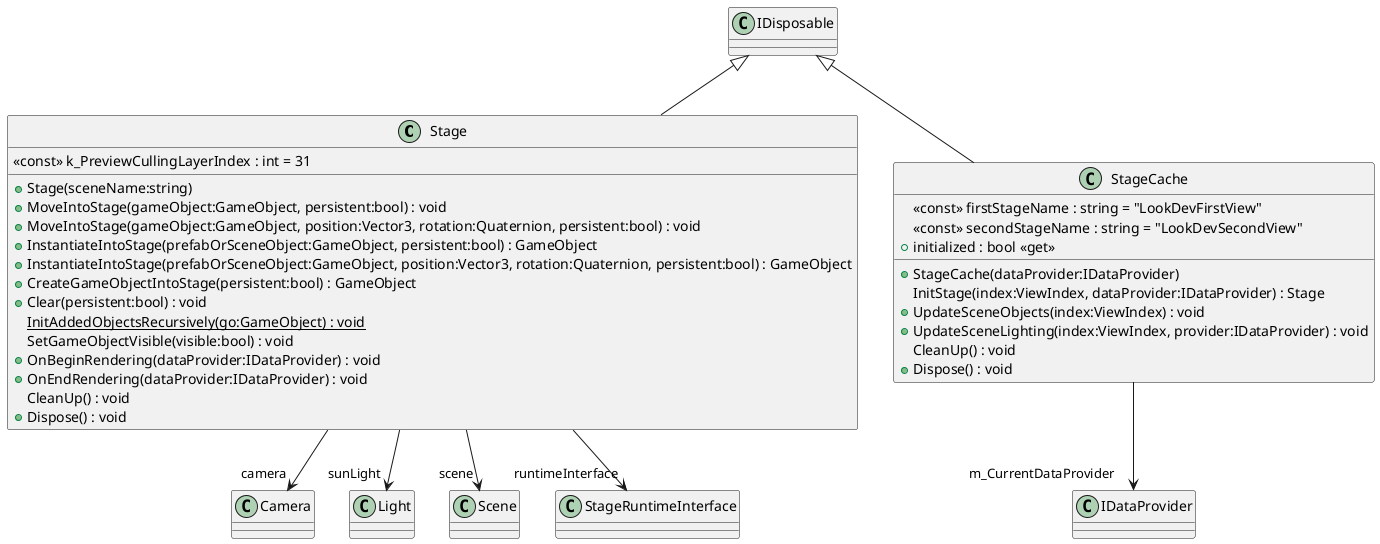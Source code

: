 @startuml
class Stage {
    <<const>> k_PreviewCullingLayerIndex : int = 31
    + Stage(sceneName:string)
    + MoveIntoStage(gameObject:GameObject, persistent:bool) : void
    + MoveIntoStage(gameObject:GameObject, position:Vector3, rotation:Quaternion, persistent:bool) : void
    + InstantiateIntoStage(prefabOrSceneObject:GameObject, persistent:bool) : GameObject
    + InstantiateIntoStage(prefabOrSceneObject:GameObject, position:Vector3, rotation:Quaternion, persistent:bool) : GameObject
    + CreateGameObjectIntoStage(persistent:bool) : GameObject
    + Clear(persistent:bool) : void
    {static} InitAddedObjectsRecursively(go:GameObject) : void
    SetGameObjectVisible(visible:bool) : void
    + OnBeginRendering(dataProvider:IDataProvider) : void
    + OnEndRendering(dataProvider:IDataProvider) : void
    CleanUp() : void
    + Dispose() : void
}
class StageCache {
    <<const>> firstStageName : string = "LookDevFirstView"
    <<const>> secondStageName : string = "LookDevSecondView"
    + initialized : bool <<get>>
    + StageCache(dataProvider:IDataProvider)
    InitStage(index:ViewIndex, dataProvider:IDataProvider) : Stage
    + UpdateSceneObjects(index:ViewIndex) : void
    + UpdateSceneLighting(index:ViewIndex, provider:IDataProvider) : void
    CleanUp() : void
    + Dispose() : void
}
IDisposable <|-- Stage
Stage --> "camera" Camera
Stage --> "sunLight" Light
Stage --> "scene" Scene
Stage --> "runtimeInterface" StageRuntimeInterface
IDisposable <|-- StageCache
StageCache --> "m_CurrentDataProvider" IDataProvider
@enduml
